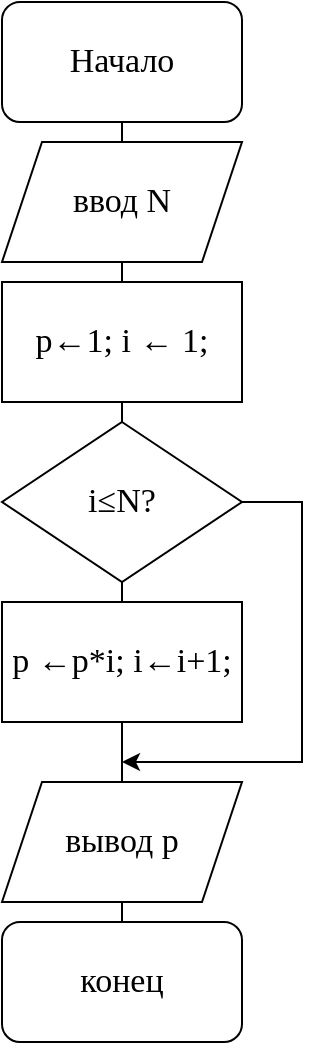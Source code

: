 <mxfile version="14.5.4" type="github">
  <diagram id="C5RBs43oDa-KdzZeNtuy" name="Page-1">
    <mxGraphModel dx="1422" dy="775" grid="1" gridSize="10" guides="1" tooltips="1" connect="1" arrows="1" fold="1" page="1" pageScale="1" pageWidth="827" pageHeight="1169" math="0" shadow="0">
      <root>
        <mxCell id="WIyWlLk6GJQsqaUBKTNV-0" />
        <mxCell id="WIyWlLk6GJQsqaUBKTNV-1" parent="WIyWlLk6GJQsqaUBKTNV-0" />
        <mxCell id="HpGM14Y6S8SkIuO0l1AE-0" value="Начало" style="rounded=1;whiteSpace=wrap;html=1;fontFamily=Times New Roman;fontSize=17;" vertex="1" parent="WIyWlLk6GJQsqaUBKTNV-1">
          <mxGeometry x="40" y="20" width="120" height="60" as="geometry" />
        </mxCell>
        <mxCell id="HpGM14Y6S8SkIuO0l1AE-1" value="ввод N" style="shape=parallelogram;perimeter=parallelogramPerimeter;whiteSpace=wrap;html=1;fixedSize=1;fontFamily=Times New Roman;fontSize=17;" vertex="1" parent="WIyWlLk6GJQsqaUBKTNV-1">
          <mxGeometry x="40" y="90" width="120" height="60" as="geometry" />
        </mxCell>
        <mxCell id="HpGM14Y6S8SkIuO0l1AE-2" value="&lt;span style=&quot;font-size: 17px;&quot; lang=&quot;EN-US&quot;&gt;p&lt;/span&gt;&lt;span style=&quot;font-size: 17px;&quot;&gt;←1; &lt;/span&gt;&lt;span style=&quot;font-size: 17px;&quot; lang=&quot;EN-US&quot;&gt;i&lt;/span&gt;&lt;span style=&quot;font-size: 17px;&quot;&gt; ← 1;&lt;/span&gt;" style="rounded=0;whiteSpace=wrap;html=1;fontFamily=Times New Roman;fontSize=17;" vertex="1" parent="WIyWlLk6GJQsqaUBKTNV-1">
          <mxGeometry x="40" y="160" width="120" height="60" as="geometry" />
        </mxCell>
        <mxCell id="HpGM14Y6S8SkIuO0l1AE-3" value="&lt;span style=&quot;font-size: 17px;&quot; lang=&quot;EN-US&quot;&gt;i&lt;/span&gt;&lt;span style=&quot;font-size: 17px;&quot;&gt;≤&lt;/span&gt;&lt;span style=&quot;font-size: 17px;&quot; lang=&quot;EN-US&quot;&gt;N&lt;/span&gt;?" style="rhombus;whiteSpace=wrap;html=1;fontFamily=Times New Roman;fontSize=17;" vertex="1" parent="WIyWlLk6GJQsqaUBKTNV-1">
          <mxGeometry x="40" y="230" width="120" height="80" as="geometry" />
        </mxCell>
        <mxCell id="HpGM14Y6S8SkIuO0l1AE-4" value="&lt;span style=&quot;font-size: 17px;&quot; lang=&quot;EN-US&quot;&gt;p&lt;/span&gt;&lt;span style=&quot;font-size: 17px;&quot;&gt; ←&lt;/span&gt;&lt;span style=&quot;font-size: 17px;&quot; lang=&quot;EN-US&quot;&gt;p&lt;/span&gt;&lt;span style=&quot;font-size: 17px;&quot;&gt;*&lt;/span&gt;&lt;span style=&quot;font-size: 17px;&quot; lang=&quot;EN-US&quot;&gt;i&lt;/span&gt;&lt;span style=&quot;font-size: 17px;&quot;&gt;; &lt;/span&gt;&lt;span style=&quot;font-size: 17px;&quot; lang=&quot;EN-US&quot;&gt;i&lt;/span&gt;&lt;span style=&quot;font-size: 17px;&quot;&gt;←&lt;/span&gt;&lt;span style=&quot;font-size: 17px;&quot; lang=&quot;EN-US&quot;&gt;i&lt;/span&gt;&lt;span style=&quot;font-size: 17px;&quot;&gt;+1;&lt;/span&gt;" style="rounded=0;whiteSpace=wrap;html=1;fontFamily=Times New Roman;fontSize=17;" vertex="1" parent="WIyWlLk6GJQsqaUBKTNV-1">
          <mxGeometry x="40" y="320" width="120" height="60" as="geometry" />
        </mxCell>
        <mxCell id="HpGM14Y6S8SkIuO0l1AE-5" value="конец" style="rounded=1;whiteSpace=wrap;html=1;fontFamily=Times New Roman;fontSize=17;" vertex="1" parent="WIyWlLk6GJQsqaUBKTNV-1">
          <mxGeometry x="40" y="480" width="120" height="60" as="geometry" />
        </mxCell>
        <mxCell id="HpGM14Y6S8SkIuO0l1AE-6" value="&lt;span style=&quot;font-size: 17px;&quot;&gt;вывод &lt;/span&gt;&lt;span style=&quot;font-size: 17px;&quot; lang=&quot;EN-US&quot;&gt;p&lt;/span&gt;&lt;span style=&quot;font-size: 17px;&quot;&gt;&lt;/span&gt;" style="shape=parallelogram;perimeter=parallelogramPerimeter;whiteSpace=wrap;html=1;fixedSize=1;fontFamily=Times New Roman;fontSize=17;" vertex="1" parent="WIyWlLk6GJQsqaUBKTNV-1">
          <mxGeometry x="40" y="410" width="120" height="60" as="geometry" />
        </mxCell>
        <mxCell id="HpGM14Y6S8SkIuO0l1AE-8" value="" style="endArrow=none;html=1;entryX=0.5;entryY=1;entryDx=0;entryDy=0;fontFamily=Times New Roman;fontSize=17;" edge="1" parent="WIyWlLk6GJQsqaUBKTNV-1" source="HpGM14Y6S8SkIuO0l1AE-1" target="HpGM14Y6S8SkIuO0l1AE-0">
          <mxGeometry width="50" height="50" relative="1" as="geometry">
            <mxPoint x="240" y="140" as="sourcePoint" />
            <mxPoint x="290" y="90" as="targetPoint" />
          </mxGeometry>
        </mxCell>
        <mxCell id="HpGM14Y6S8SkIuO0l1AE-9" value="" style="endArrow=none;html=1;entryX=0.5;entryY=1;entryDx=0;entryDy=0;exitX=0.5;exitY=0;exitDx=0;exitDy=0;fontFamily=Times New Roman;fontSize=17;" edge="1" parent="WIyWlLk6GJQsqaUBKTNV-1" source="HpGM14Y6S8SkIuO0l1AE-2" target="HpGM14Y6S8SkIuO0l1AE-1">
          <mxGeometry width="50" height="50" relative="1" as="geometry">
            <mxPoint x="110" y="110" as="sourcePoint" />
            <mxPoint x="110" y="90" as="targetPoint" />
          </mxGeometry>
        </mxCell>
        <mxCell id="HpGM14Y6S8SkIuO0l1AE-10" value="" style="endArrow=none;html=1;exitX=0.5;exitY=0;exitDx=0;exitDy=0;entryX=0.5;entryY=1;entryDx=0;entryDy=0;fontFamily=Times New Roman;fontSize=17;" edge="1" parent="WIyWlLk6GJQsqaUBKTNV-1" source="HpGM14Y6S8SkIuO0l1AE-3" target="HpGM14Y6S8SkIuO0l1AE-2">
          <mxGeometry width="50" height="50" relative="1" as="geometry">
            <mxPoint x="120" y="120" as="sourcePoint" />
            <mxPoint x="100" y="240" as="targetPoint" />
          </mxGeometry>
        </mxCell>
        <mxCell id="HpGM14Y6S8SkIuO0l1AE-11" value="" style="endArrow=none;html=1;exitX=0.5;exitY=0;exitDx=0;exitDy=0;fontFamily=Times New Roman;fontSize=17;" edge="1" parent="WIyWlLk6GJQsqaUBKTNV-1" source="HpGM14Y6S8SkIuO0l1AE-4" target="HpGM14Y6S8SkIuO0l1AE-3">
          <mxGeometry width="50" height="50" relative="1" as="geometry">
            <mxPoint x="130" y="130" as="sourcePoint" />
            <mxPoint x="130" y="110" as="targetPoint" />
          </mxGeometry>
        </mxCell>
        <mxCell id="HpGM14Y6S8SkIuO0l1AE-12" value="" style="endArrow=none;html=1;fontFamily=Times New Roman;fontSize=17;" edge="1" parent="WIyWlLk6GJQsqaUBKTNV-1" source="HpGM14Y6S8SkIuO0l1AE-6" target="HpGM14Y6S8SkIuO0l1AE-4">
          <mxGeometry width="50" height="50" relative="1" as="geometry">
            <mxPoint x="140" y="140" as="sourcePoint" />
            <mxPoint x="140" y="120" as="targetPoint" />
          </mxGeometry>
        </mxCell>
        <mxCell id="HpGM14Y6S8SkIuO0l1AE-13" value="" style="endArrow=none;html=1;fontFamily=Times New Roman;fontSize=17;" edge="1" parent="WIyWlLk6GJQsqaUBKTNV-1" source="HpGM14Y6S8SkIuO0l1AE-5" target="HpGM14Y6S8SkIuO0l1AE-6">
          <mxGeometry width="50" height="50" relative="1" as="geometry">
            <mxPoint x="150" y="150" as="sourcePoint" />
            <mxPoint x="150" y="130" as="targetPoint" />
          </mxGeometry>
        </mxCell>
        <mxCell id="HpGM14Y6S8SkIuO0l1AE-14" value="" style="endArrow=classic;html=1;exitX=1;exitY=0.5;exitDx=0;exitDy=0;rounded=0;fontFamily=Times New Roman;fontSize=17;" edge="1" parent="WIyWlLk6GJQsqaUBKTNV-1" source="HpGM14Y6S8SkIuO0l1AE-3">
          <mxGeometry width="50" height="50" relative="1" as="geometry">
            <mxPoint x="240" y="290" as="sourcePoint" />
            <mxPoint x="100" y="400" as="targetPoint" />
            <Array as="points">
              <mxPoint x="190" y="270" />
              <mxPoint x="190" y="400" />
            </Array>
          </mxGeometry>
        </mxCell>
      </root>
    </mxGraphModel>
  </diagram>
</mxfile>
